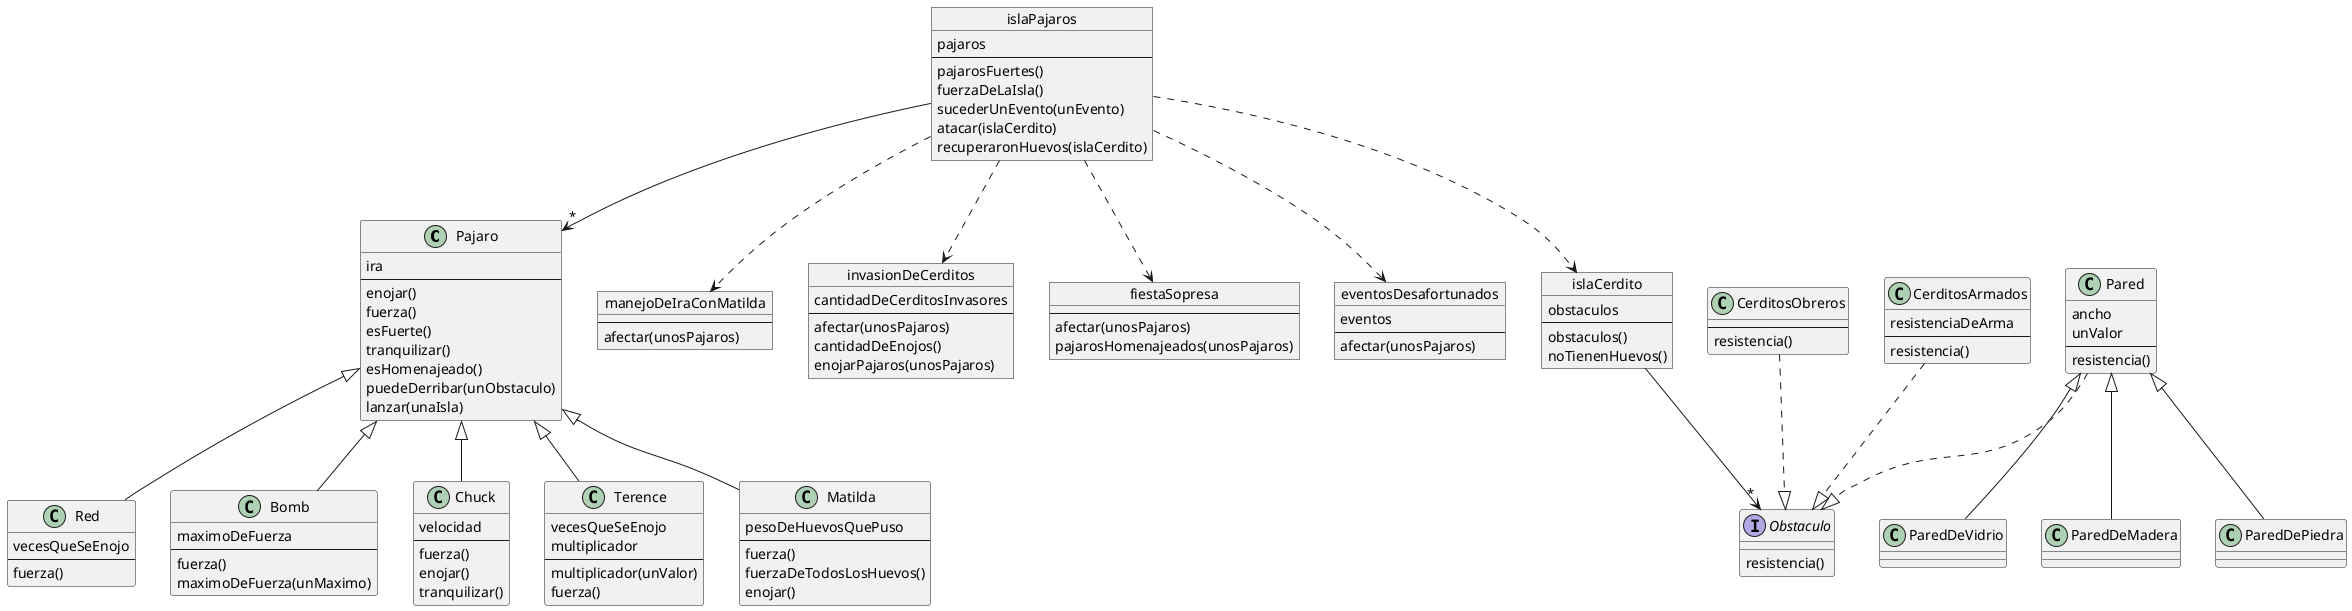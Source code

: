 @startuml
class Pajaro{
    ira
--
    enojar()
    fuerza()
    esFuerte()
    tranquilizar()
    esHomenajeado()
    puedeDerribar(unObstaculo)
    lanzar(unaIsla)
}

class Red{
    vecesQueSeEnojo
--
    fuerza()
}

class Bomb{
    maximoDeFuerza
--
    fuerza()
    maximoDeFuerza(unMaximo)
}

class Chuck{
    velocidad
--
    fuerza()
    enojar()
    tranquilizar()
}

class Terence{
    vecesQueSeEnojo
    multiplicador
--
    multiplicador(unValor)
    fuerza()
}

class Matilda{
    pesoDeHuevosQuePuso
--
    fuerza()
    fuerzaDeTodosLosHuevos()
    enojar()
}

object islaPajaros{
    pajaros
--
    pajarosFuertes()
    fuerzaDeLaIsla()
    sucederUnEvento(unEvento)
    atacar(islaCerdito)
    recuperaronHuevos(islaCerdito)
}

object manejoDeIraConMatilda{
--
    afectar(unosPajaros)
}

object invasionDeCerditos{
    cantidadDeCerditosInvasores
--
    afectar(unosPajaros)
    cantidadDeEnojos()
    enojarPajaros(unosPajaros)
}

object fiestaSopresa{
--
    afectar(unosPajaros)
    pajarosHomenajeados(unosPajaros)
}

object eventosDesafortunados{
    eventos
--
    afectar(unosPajaros)
    
}

object islaCerdito{
    obstaculos
--
    obstaculos()
    noTienenHuevos()
}

class Pared{
    ancho
    unValor
--
    resistencia()
}
class ParedDeVidrio {}
class ParedDeMadera {}
class ParedDePiedra {}

class CerditosObreros{
--
    resistencia()
}
class CerditosArmados{
    resistenciaDeArma
--
    resistencia()
}
Pajaro <|-- Red
Pajaro <|-- Chuck
Pajaro <|-- Bomb
Pajaro <|-- Matilda
Pajaro <|-- Terence
islaPajaros --> "*"Pajaro
islaCerdito --> "*" Obstaculo
Pared <|-- ParedDeMadera
Pared <|-- ParedDePiedra
Pared <|-- ParedDeVidrio

interface Obstaculo{
    resistencia()
}
Pared ..|> Obstaculo
CerditosArmados ..|> Obstaculo
CerditosObreros ..|> Obstaculo


islaPajaros ..> islaCerdito
islaPajaros ..> manejoDeIraConMatilda
islaPajaros ..> eventosDesafortunados
islaPajaros ..> invasionDeCerditos
islaPajaros ..> fiestaSopresa

@enduml